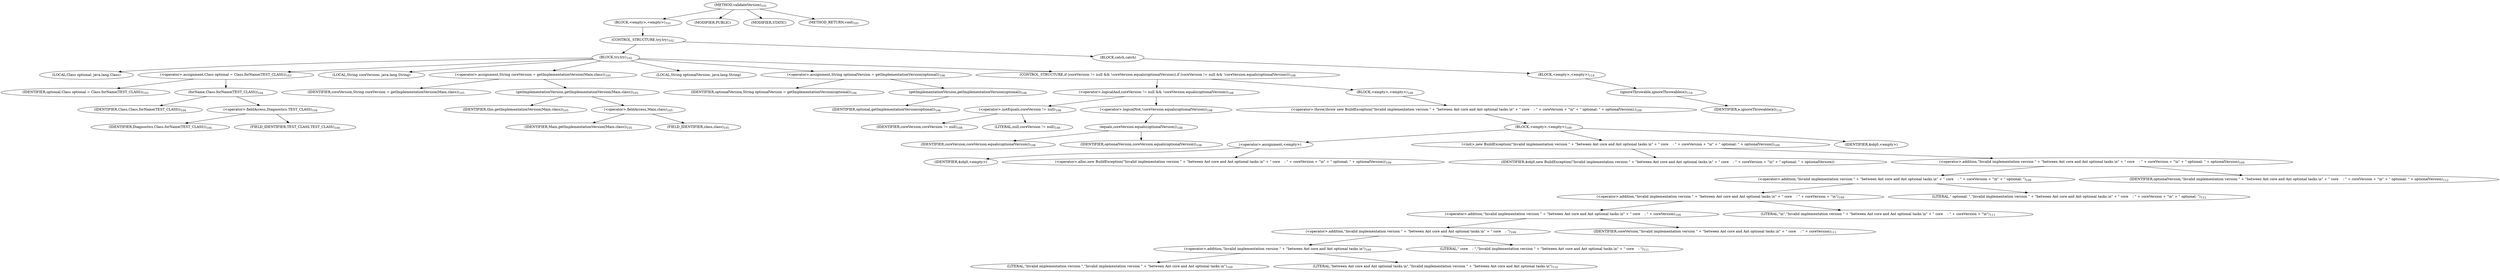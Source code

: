 digraph "validateVersion" {  
"79" [label = <(METHOD,validateVersion)<SUB>101</SUB>> ]
"80" [label = <(BLOCK,&lt;empty&gt;,&lt;empty&gt;)<SUB>101</SUB>> ]
"81" [label = <(CONTROL_STRUCTURE,try,try)<SUB>102</SUB>> ]
"82" [label = <(BLOCK,try,try)<SUB>102</SUB>> ]
"83" [label = <(LOCAL,Class optional: java.lang.Class)> ]
"84" [label = <(&lt;operator&gt;.assignment,Class optional = Class.forName(TEST_CLASS))<SUB>103</SUB>> ]
"85" [label = <(IDENTIFIER,optional,Class optional = Class.forName(TEST_CLASS))<SUB>103</SUB>> ]
"86" [label = <(forName,Class.forName(TEST_CLASS))<SUB>104</SUB>> ]
"87" [label = <(IDENTIFIER,Class,Class.forName(TEST_CLASS))<SUB>104</SUB>> ]
"88" [label = <(&lt;operator&gt;.fieldAccess,Diagnostics.TEST_CLASS)<SUB>104</SUB>> ]
"89" [label = <(IDENTIFIER,Diagnostics,Class.forName(TEST_CLASS))<SUB>104</SUB>> ]
"90" [label = <(FIELD_IDENTIFIER,TEST_CLASS,TEST_CLASS)<SUB>104</SUB>> ]
"91" [label = <(LOCAL,String coreVersion: java.lang.String)> ]
"92" [label = <(&lt;operator&gt;.assignment,String coreVersion = getImplementationVersion(Main.class))<SUB>105</SUB>> ]
"93" [label = <(IDENTIFIER,coreVersion,String coreVersion = getImplementationVersion(Main.class))<SUB>105</SUB>> ]
"94" [label = <(getImplementationVersion,getImplementationVersion(Main.class))<SUB>105</SUB>> ]
"95" [label = <(IDENTIFIER,this,getImplementationVersion(Main.class))<SUB>105</SUB>> ]
"96" [label = <(&lt;operator&gt;.fieldAccess,Main.class)<SUB>105</SUB>> ]
"97" [label = <(IDENTIFIER,Main,getImplementationVersion(Main.class))<SUB>105</SUB>> ]
"98" [label = <(FIELD_IDENTIFIER,class,class)<SUB>105</SUB>> ]
"99" [label = <(LOCAL,String optionalVersion: java.lang.String)> ]
"100" [label = <(&lt;operator&gt;.assignment,String optionalVersion = getImplementationVersion(optional))<SUB>106</SUB>> ]
"101" [label = <(IDENTIFIER,optionalVersion,String optionalVersion = getImplementationVersion(optional))<SUB>106</SUB>> ]
"102" [label = <(getImplementationVersion,getImplementationVersion(optional))<SUB>106</SUB>> ]
"103" [label = <(IDENTIFIER,optional,getImplementationVersion(optional))<SUB>106</SUB>> ]
"104" [label = <(CONTROL_STRUCTURE,if (coreVersion != null &amp;&amp; !coreVersion.equals(optionalVersion)),if (coreVersion != null &amp;&amp; !coreVersion.equals(optionalVersion)))<SUB>108</SUB>> ]
"105" [label = <(&lt;operator&gt;.logicalAnd,coreVersion != null &amp;&amp; !coreVersion.equals(optionalVersion))<SUB>108</SUB>> ]
"106" [label = <(&lt;operator&gt;.notEquals,coreVersion != null)<SUB>108</SUB>> ]
"107" [label = <(IDENTIFIER,coreVersion,coreVersion != null)<SUB>108</SUB>> ]
"108" [label = <(LITERAL,null,coreVersion != null)<SUB>108</SUB>> ]
"109" [label = <(&lt;operator&gt;.logicalNot,!coreVersion.equals(optionalVersion))<SUB>108</SUB>> ]
"110" [label = <(equals,coreVersion.equals(optionalVersion))<SUB>108</SUB>> ]
"111" [label = <(IDENTIFIER,coreVersion,coreVersion.equals(optionalVersion))<SUB>108</SUB>> ]
"112" [label = <(IDENTIFIER,optionalVersion,coreVersion.equals(optionalVersion))<SUB>108</SUB>> ]
"113" [label = <(BLOCK,&lt;empty&gt;,&lt;empty&gt;)<SUB>108</SUB>> ]
"114" [label = <(&lt;operator&gt;.throw,throw new BuildException(&quot;Invalid implementation version &quot; + &quot;between Ant core and Ant optional tasks.\n&quot; + &quot; core    : &quot; + coreVersion + &quot;\n&quot; + &quot; optional: &quot; + optionalVersion);)<SUB>109</SUB>> ]
"115" [label = <(BLOCK,&lt;empty&gt;,&lt;empty&gt;)<SUB>109</SUB>> ]
"116" [label = <(&lt;operator&gt;.assignment,&lt;empty&gt;)> ]
"117" [label = <(IDENTIFIER,$obj0,&lt;empty&gt;)> ]
"118" [label = <(&lt;operator&gt;.alloc,new BuildException(&quot;Invalid implementation version &quot; + &quot;between Ant core and Ant optional tasks.\n&quot; + &quot; core    : &quot; + coreVersion + &quot;\n&quot; + &quot; optional: &quot; + optionalVersion))<SUB>109</SUB>> ]
"119" [label = <(&lt;init&gt;,new BuildException(&quot;Invalid implementation version &quot; + &quot;between Ant core and Ant optional tasks.\n&quot; + &quot; core    : &quot; + coreVersion + &quot;\n&quot; + &quot; optional: &quot; + optionalVersion))<SUB>109</SUB>> ]
"120" [label = <(IDENTIFIER,$obj0,new BuildException(&quot;Invalid implementation version &quot; + &quot;between Ant core and Ant optional tasks.\n&quot; + &quot; core    : &quot; + coreVersion + &quot;\n&quot; + &quot; optional: &quot; + optionalVersion))> ]
"121" [label = <(&lt;operator&gt;.addition,&quot;Invalid implementation version &quot; + &quot;between Ant core and Ant optional tasks.\n&quot; + &quot; core    : &quot; + coreVersion + &quot;\n&quot; + &quot; optional: &quot; + optionalVersion)<SUB>109</SUB>> ]
"122" [label = <(&lt;operator&gt;.addition,&quot;Invalid implementation version &quot; + &quot;between Ant core and Ant optional tasks.\n&quot; + &quot; core    : &quot; + coreVersion + &quot;\n&quot; + &quot; optional: &quot;)<SUB>109</SUB>> ]
"123" [label = <(&lt;operator&gt;.addition,&quot;Invalid implementation version &quot; + &quot;between Ant core and Ant optional tasks.\n&quot; + &quot; core    : &quot; + coreVersion + &quot;\n&quot;)<SUB>109</SUB>> ]
"124" [label = <(&lt;operator&gt;.addition,&quot;Invalid implementation version &quot; + &quot;between Ant core and Ant optional tasks.\n&quot; + &quot; core    : &quot; + coreVersion)<SUB>109</SUB>> ]
"125" [label = <(&lt;operator&gt;.addition,&quot;Invalid implementation version &quot; + &quot;between Ant core and Ant optional tasks.\n&quot; + &quot; core    : &quot;)<SUB>109</SUB>> ]
"126" [label = <(&lt;operator&gt;.addition,&quot;Invalid implementation version &quot; + &quot;between Ant core and Ant optional tasks.\n&quot;)<SUB>109</SUB>> ]
"127" [label = <(LITERAL,&quot;Invalid implementation version &quot;,&quot;Invalid implementation version &quot; + &quot;between Ant core and Ant optional tasks.\n&quot;)<SUB>109</SUB>> ]
"128" [label = <(LITERAL,&quot;between Ant core and Ant optional tasks.\n&quot;,&quot;Invalid implementation version &quot; + &quot;between Ant core and Ant optional tasks.\n&quot;)<SUB>110</SUB>> ]
"129" [label = <(LITERAL,&quot; core    : &quot;,&quot;Invalid implementation version &quot; + &quot;between Ant core and Ant optional tasks.\n&quot; + &quot; core    : &quot;)<SUB>111</SUB>> ]
"130" [label = <(IDENTIFIER,coreVersion,&quot;Invalid implementation version &quot; + &quot;between Ant core and Ant optional tasks.\n&quot; + &quot; core    : &quot; + coreVersion)<SUB>111</SUB>> ]
"131" [label = <(LITERAL,&quot;\n&quot;,&quot;Invalid implementation version &quot; + &quot;between Ant core and Ant optional tasks.\n&quot; + &quot; core    : &quot; + coreVersion + &quot;\n&quot;)<SUB>111</SUB>> ]
"132" [label = <(LITERAL,&quot; optional: &quot;,&quot;Invalid implementation version &quot; + &quot;between Ant core and Ant optional tasks.\n&quot; + &quot; core    : &quot; + coreVersion + &quot;\n&quot; + &quot; optional: &quot;)<SUB>112</SUB>> ]
"133" [label = <(IDENTIFIER,optionalVersion,&quot;Invalid implementation version &quot; + &quot;between Ant core and Ant optional tasks.\n&quot; + &quot; core    : &quot; + coreVersion + &quot;\n&quot; + &quot; optional: &quot; + optionalVersion)<SUB>112</SUB>> ]
"134" [label = <(IDENTIFIER,$obj0,&lt;empty&gt;)> ]
"135" [label = <(BLOCK,catch,catch)> ]
"136" [label = <(BLOCK,&lt;empty&gt;,&lt;empty&gt;)<SUB>114</SUB>> ]
"137" [label = <(ignoreThrowable,ignoreThrowable(e))<SUB>116</SUB>> ]
"138" [label = <(IDENTIFIER,e,ignoreThrowable(e))<SUB>116</SUB>> ]
"139" [label = <(MODIFIER,PUBLIC)> ]
"140" [label = <(MODIFIER,STATIC)> ]
"141" [label = <(METHOD_RETURN,void)<SUB>101</SUB>> ]
  "79" -> "80" 
  "79" -> "139" 
  "79" -> "140" 
  "79" -> "141" 
  "80" -> "81" 
  "81" -> "82" 
  "81" -> "135" 
  "82" -> "83" 
  "82" -> "84" 
  "82" -> "91" 
  "82" -> "92" 
  "82" -> "99" 
  "82" -> "100" 
  "82" -> "104" 
  "84" -> "85" 
  "84" -> "86" 
  "86" -> "87" 
  "86" -> "88" 
  "88" -> "89" 
  "88" -> "90" 
  "92" -> "93" 
  "92" -> "94" 
  "94" -> "95" 
  "94" -> "96" 
  "96" -> "97" 
  "96" -> "98" 
  "100" -> "101" 
  "100" -> "102" 
  "102" -> "103" 
  "104" -> "105" 
  "104" -> "113" 
  "105" -> "106" 
  "105" -> "109" 
  "106" -> "107" 
  "106" -> "108" 
  "109" -> "110" 
  "110" -> "111" 
  "110" -> "112" 
  "113" -> "114" 
  "114" -> "115" 
  "115" -> "116" 
  "115" -> "119" 
  "115" -> "134" 
  "116" -> "117" 
  "116" -> "118" 
  "119" -> "120" 
  "119" -> "121" 
  "121" -> "122" 
  "121" -> "133" 
  "122" -> "123" 
  "122" -> "132" 
  "123" -> "124" 
  "123" -> "131" 
  "124" -> "125" 
  "124" -> "130" 
  "125" -> "126" 
  "125" -> "129" 
  "126" -> "127" 
  "126" -> "128" 
  "135" -> "136" 
  "136" -> "137" 
  "137" -> "138" 
}
